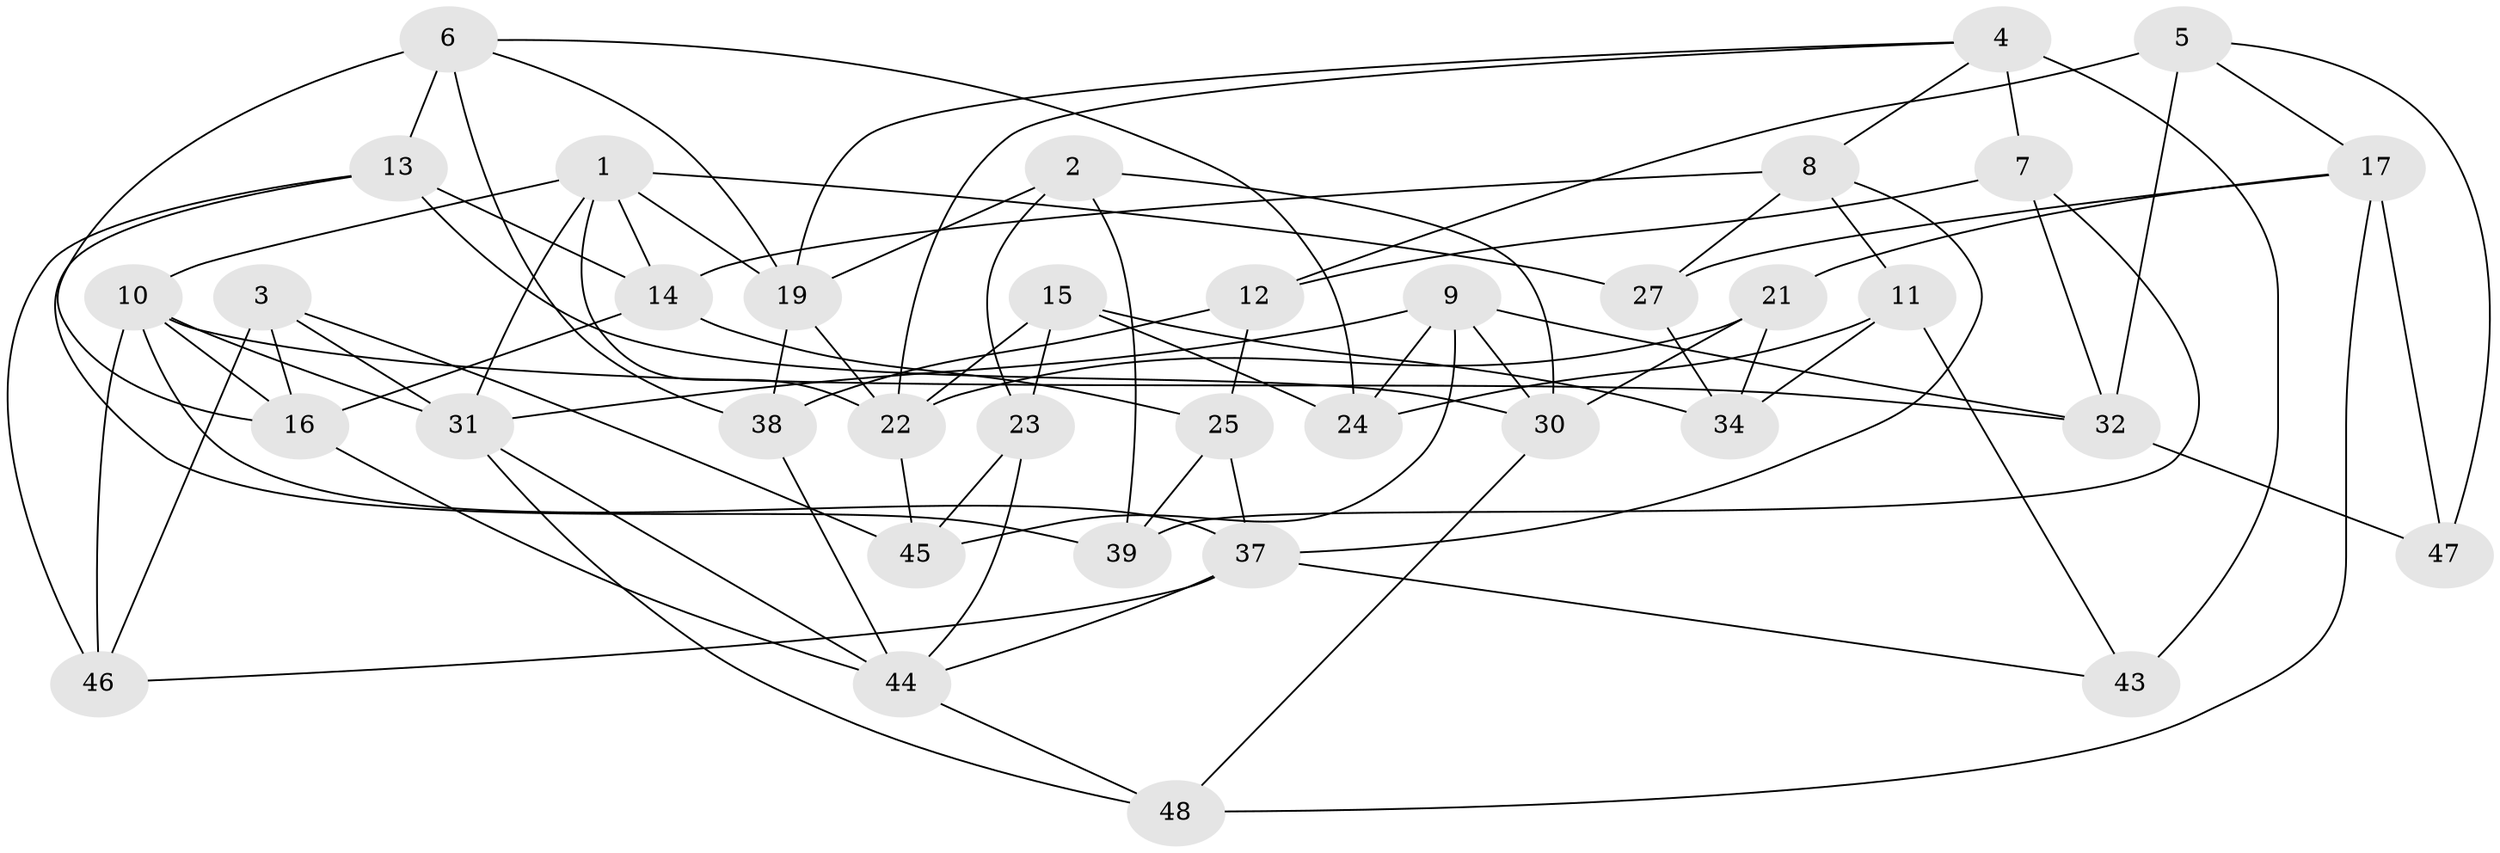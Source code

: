 // original degree distribution, {4: 1.0}
// Generated by graph-tools (version 1.1) at 2025/11/02/27/25 16:11:47]
// undirected, 37 vertices, 85 edges
graph export_dot {
graph [start="1"]
  node [color=gray90,style=filled];
  1 [super="+33"];
  2;
  3;
  4 [super="+20"];
  5;
  6 [super="+35"];
  7;
  8 [super="+29"];
  9 [super="+40"];
  10 [super="+18"];
  11;
  12;
  13 [super="+50"];
  14 [super="+49"];
  15;
  16 [super="+28"];
  17 [super="+54"];
  19 [super="+26"];
  21;
  22 [super="+42"];
  23;
  24;
  25;
  27;
  30 [super="+36"];
  31 [super="+41"];
  32 [super="+52"];
  34;
  37 [super="+53"];
  38;
  39;
  43;
  44 [super="+51"];
  45;
  46;
  47;
  48;
  1 -- 31;
  1 -- 22;
  1 -- 27;
  1 -- 19;
  1 -- 10;
  1 -- 14;
  2 -- 19;
  2 -- 23;
  2 -- 39;
  2 -- 30;
  3 -- 16;
  3 -- 31;
  3 -- 46;
  3 -- 45;
  4 -- 43 [weight=2];
  4 -- 7;
  4 -- 22;
  4 -- 8;
  4 -- 19;
  5 -- 12;
  5 -- 47;
  5 -- 32;
  5 -- 17;
  6 -- 19;
  6 -- 24;
  6 -- 16 [weight=2];
  6 -- 38;
  6 -- 13;
  7 -- 39;
  7 -- 12;
  7 -- 32;
  8 -- 11;
  8 -- 37;
  8 -- 27;
  8 -- 14 [weight=2];
  9 -- 30;
  9 -- 32 [weight=2];
  9 -- 45;
  9 -- 24;
  9 -- 31;
  10 -- 37;
  10 -- 31;
  10 -- 32;
  10 -- 46;
  10 -- 16;
  11 -- 34;
  11 -- 43;
  11 -- 24;
  12 -- 38;
  12 -- 25;
  13 -- 46;
  13 -- 30 [weight=2];
  13 -- 14;
  13 -- 39;
  14 -- 16;
  14 -- 25;
  15 -- 34;
  15 -- 24;
  15 -- 23;
  15 -- 22;
  16 -- 44;
  17 -- 47 [weight=2];
  17 -- 48;
  17 -- 27;
  17 -- 21;
  19 -- 22;
  19 -- 38;
  21 -- 34;
  21 -- 30;
  21 -- 22;
  22 -- 45;
  23 -- 45;
  23 -- 44;
  25 -- 39;
  25 -- 37;
  27 -- 34;
  30 -- 48;
  31 -- 48;
  31 -- 44;
  32 -- 47;
  37 -- 43;
  37 -- 46;
  37 -- 44;
  38 -- 44;
  44 -- 48;
}
